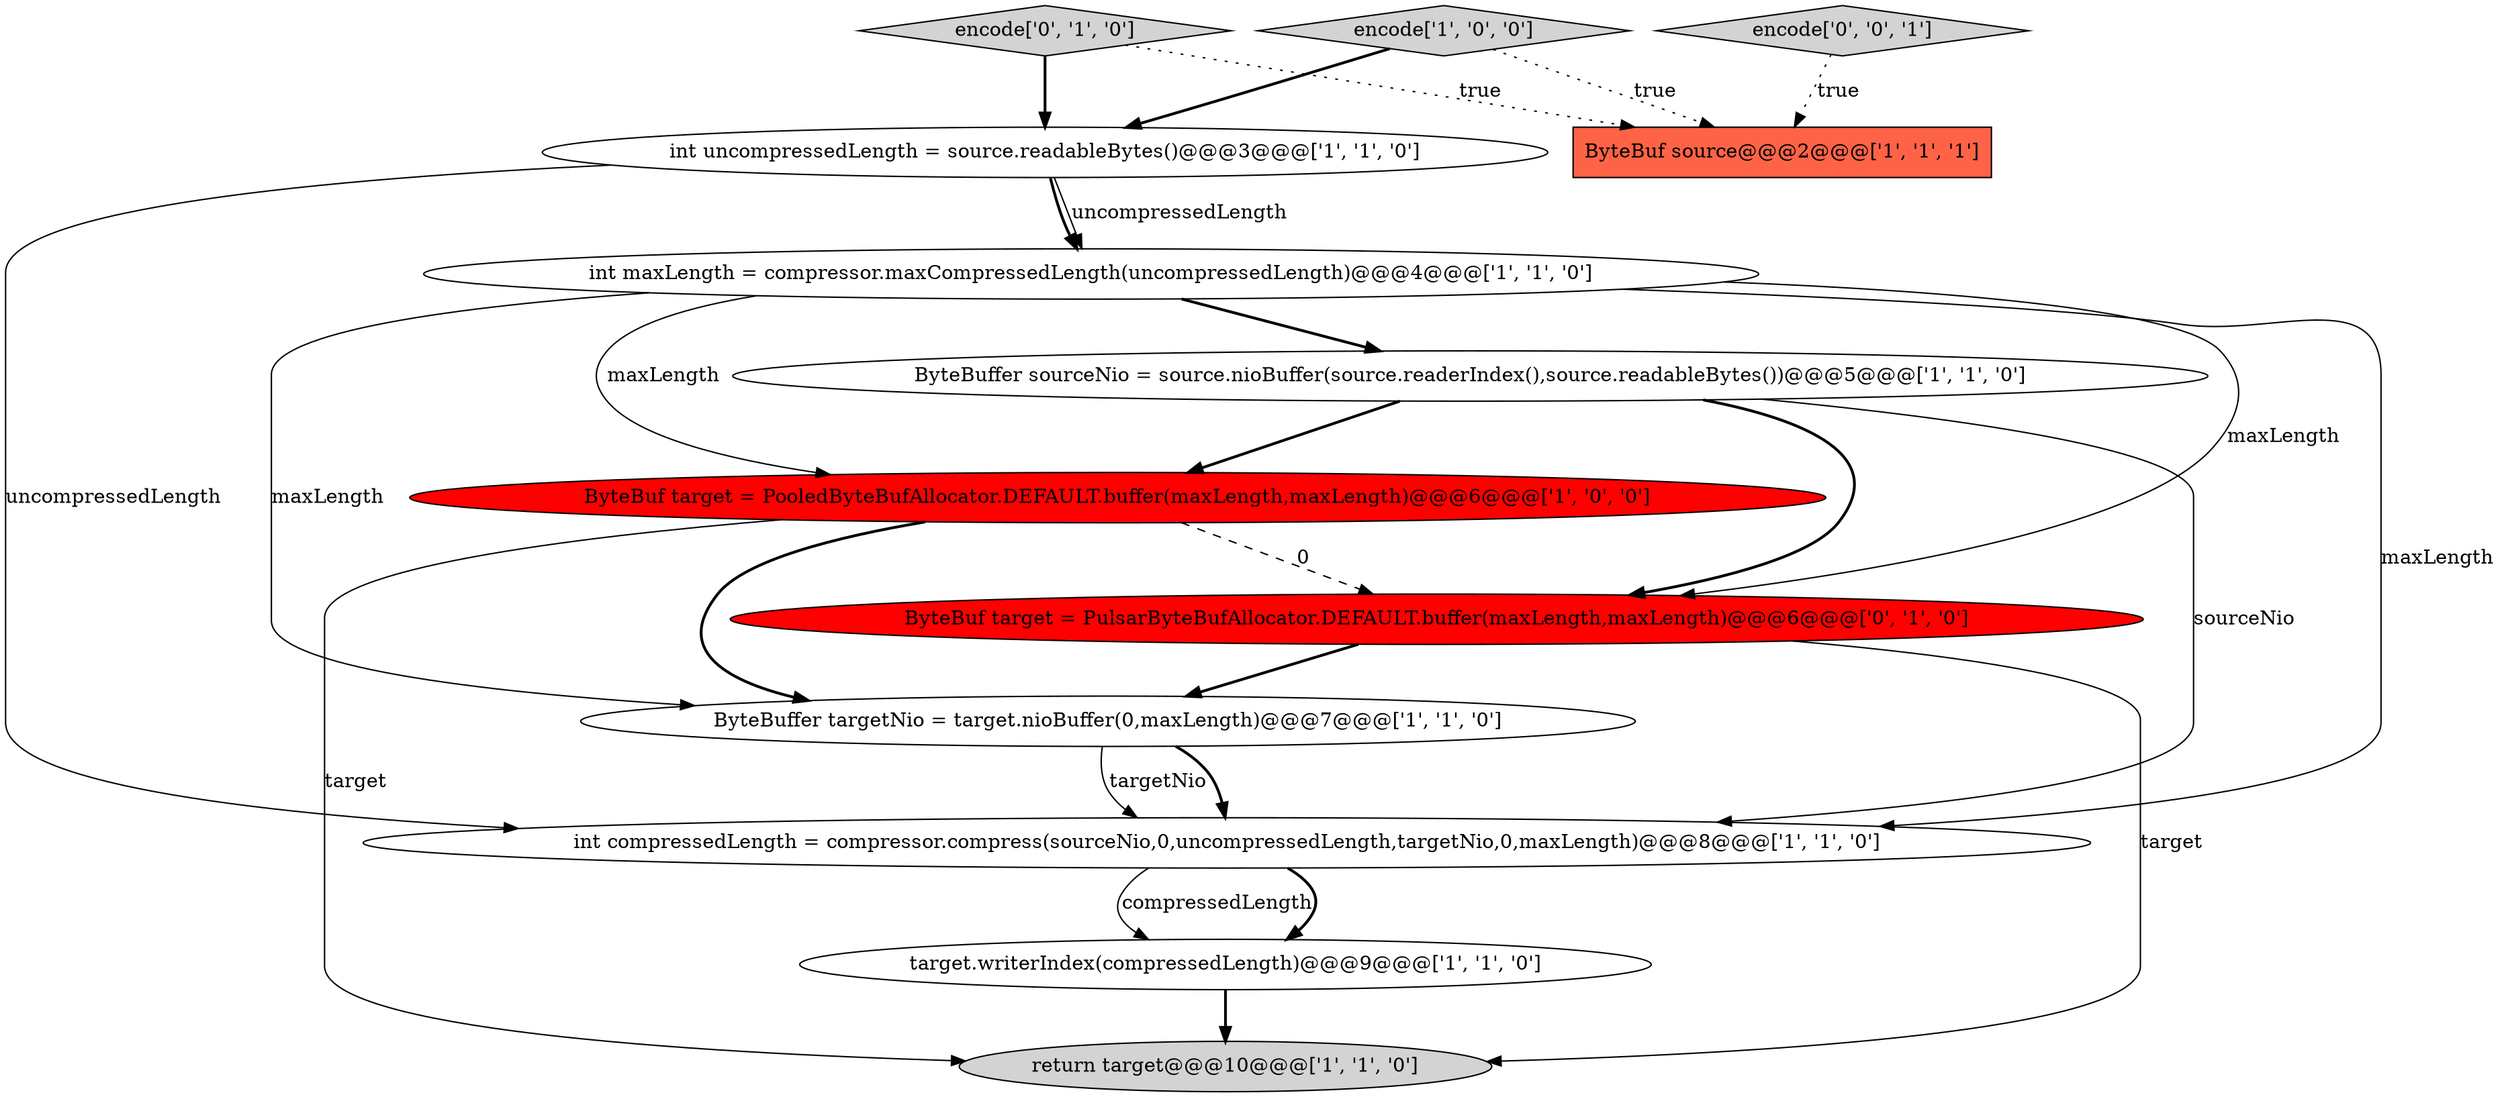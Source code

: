 digraph {
2 [style = filled, label = "ByteBuf source@@@2@@@['1', '1', '1']", fillcolor = tomato, shape = box image = "AAA0AAABBB1BBB"];
5 [style = filled, label = "return target@@@10@@@['1', '1', '0']", fillcolor = lightgray, shape = ellipse image = "AAA0AAABBB1BBB"];
8 [style = filled, label = "int compressedLength = compressor.compress(sourceNio,0,uncompressedLength,targetNio,0,maxLength)@@@8@@@['1', '1', '0']", fillcolor = white, shape = ellipse image = "AAA0AAABBB1BBB"];
7 [style = filled, label = "target.writerIndex(compressedLength)@@@9@@@['1', '1', '0']", fillcolor = white, shape = ellipse image = "AAA0AAABBB1BBB"];
10 [style = filled, label = "encode['0', '1', '0']", fillcolor = lightgray, shape = diamond image = "AAA0AAABBB2BBB"];
9 [style = filled, label = "encode['1', '0', '0']", fillcolor = lightgray, shape = diamond image = "AAA0AAABBB1BBB"];
4 [style = filled, label = "int maxLength = compressor.maxCompressedLength(uncompressedLength)@@@4@@@['1', '1', '0']", fillcolor = white, shape = ellipse image = "AAA0AAABBB1BBB"];
1 [style = filled, label = "ByteBuf target = PooledByteBufAllocator.DEFAULT.buffer(maxLength,maxLength)@@@6@@@['1', '0', '0']", fillcolor = red, shape = ellipse image = "AAA1AAABBB1BBB"];
12 [style = filled, label = "encode['0', '0', '1']", fillcolor = lightgray, shape = diamond image = "AAA0AAABBB3BBB"];
6 [style = filled, label = "int uncompressedLength = source.readableBytes()@@@3@@@['1', '1', '0']", fillcolor = white, shape = ellipse image = "AAA0AAABBB1BBB"];
0 [style = filled, label = "ByteBuffer targetNio = target.nioBuffer(0,maxLength)@@@7@@@['1', '1', '0']", fillcolor = white, shape = ellipse image = "AAA0AAABBB1BBB"];
3 [style = filled, label = "ByteBuffer sourceNio = source.nioBuffer(source.readerIndex(),source.readableBytes())@@@5@@@['1', '1', '0']", fillcolor = white, shape = ellipse image = "AAA0AAABBB1BBB"];
11 [style = filled, label = "ByteBuf target = PulsarByteBufAllocator.DEFAULT.buffer(maxLength,maxLength)@@@6@@@['0', '1', '0']", fillcolor = red, shape = ellipse image = "AAA1AAABBB2BBB"];
4->3 [style = bold, label=""];
6->8 [style = solid, label="uncompressedLength"];
3->1 [style = bold, label=""];
0->8 [style = solid, label="targetNio"];
3->8 [style = solid, label="sourceNio"];
12->2 [style = dotted, label="true"];
3->11 [style = bold, label=""];
8->7 [style = solid, label="compressedLength"];
1->0 [style = bold, label=""];
10->6 [style = bold, label=""];
11->5 [style = solid, label="target"];
8->7 [style = bold, label=""];
9->6 [style = bold, label=""];
6->4 [style = bold, label=""];
7->5 [style = bold, label=""];
11->0 [style = bold, label=""];
10->2 [style = dotted, label="true"];
1->11 [style = dashed, label="0"];
9->2 [style = dotted, label="true"];
1->5 [style = solid, label="target"];
0->8 [style = bold, label=""];
4->11 [style = solid, label="maxLength"];
4->0 [style = solid, label="maxLength"];
4->8 [style = solid, label="maxLength"];
6->4 [style = solid, label="uncompressedLength"];
4->1 [style = solid, label="maxLength"];
}
